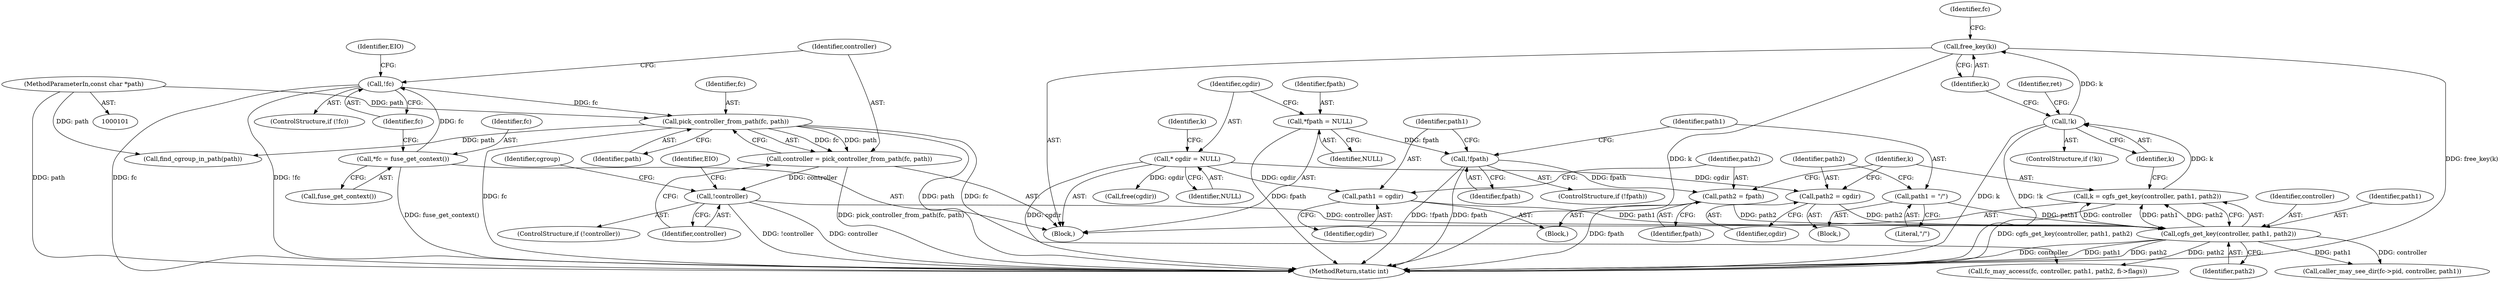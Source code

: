 digraph "0_lxcfs_a8b6c3e0537e90fba3c55910fd1b7229d54a60a7_2@API" {
"1000193" [label="(Call,free_key(k))"];
"1000185" [label="(Call,!k)"];
"1000178" [label="(Call,k = cgfs_get_key(controller, path1, path2))"];
"1000180" [label="(Call,cgfs_get_key(controller, path1, path2))"];
"1000139" [label="(Call,!controller)"];
"1000133" [label="(Call,controller = pick_controller_from_path(fc, path))"];
"1000135" [label="(Call,pick_controller_from_path(fc, path))"];
"1000128" [label="(Call,!fc)"];
"1000123" [label="(Call,*fc = fuse_get_context())"];
"1000102" [label="(MethodParameterIn,const char *path)"];
"1000172" [label="(Call,path1 = cgdir)"];
"1000113" [label="(Call,* cgdir = NULL)"];
"1000164" [label="(Call,path1 = \"/\")"];
"1000167" [label="(Call,path2 = cgdir)"];
"1000175" [label="(Call,path2 = fpath)"];
"1000161" [label="(Call,!fpath)"];
"1000107" [label="(Call,*fpath = NULL)"];
"1000185" [label="(Call,!k)"];
"1000166" [label="(Literal,\"/\")"];
"1000160" [label="(ControlStructure,if (!fpath))"];
"1000135" [label="(Call,pick_controller_from_path(fc, path))"];
"1000119" [label="(Identifier,k)"];
"1000104" [label="(Block,)"];
"1000138" [label="(ControlStructure,if (!controller))"];
"1000197" [label="(Call,caller_may_see_dir(fc->pid, controller, path1))"];
"1000288" [label="(MethodReturn,static int)"];
"1000128" [label="(Call,!fc)"];
"1000129" [label="(Identifier,fc)"];
"1000163" [label="(Block,)"];
"1000146" [label="(Call,find_cgroup_in_path(path))"];
"1000161" [label="(Call,!fpath)"];
"1000115" [label="(Identifier,NULL)"];
"1000175" [label="(Call,path2 = fpath)"];
"1000127" [label="(ControlStructure,if (!fc))"];
"1000132" [label="(Identifier,EIO)"];
"1000162" [label="(Identifier,fpath)"];
"1000194" [label="(Identifier,k)"];
"1000199" [label="(Identifier,fc)"];
"1000176" [label="(Identifier,path2)"];
"1000177" [label="(Identifier,fpath)"];
"1000169" [label="(Identifier,cgdir)"];
"1000179" [label="(Identifier,k)"];
"1000189" [label="(Identifier,ret)"];
"1000108" [label="(Identifier,fpath)"];
"1000211" [label="(Call,fc_may_access(fc, controller, path1, path2, fi->flags))"];
"1000136" [label="(Identifier,fc)"];
"1000107" [label="(Call,*fpath = NULL)"];
"1000125" [label="(Call,fuse_get_context())"];
"1000109" [label="(Identifier,NULL)"];
"1000165" [label="(Identifier,path1)"];
"1000168" [label="(Identifier,path2)"];
"1000140" [label="(Identifier,controller)"];
"1000143" [label="(Identifier,EIO)"];
"1000181" [label="(Identifier,controller)"];
"1000167" [label="(Call,path2 = cgdir)"];
"1000134" [label="(Identifier,controller)"];
"1000174" [label="(Identifier,cgdir)"];
"1000133" [label="(Call,controller = pick_controller_from_path(fc, path))"];
"1000102" [label="(MethodParameterIn,const char *path)"];
"1000164" [label="(Call,path1 = \"/\")"];
"1000184" [label="(ControlStructure,if (!k))"];
"1000178" [label="(Call,k = cgfs_get_key(controller, path1, path2))"];
"1000182" [label="(Identifier,path1)"];
"1000172" [label="(Call,path1 = cgdir)"];
"1000113" [label="(Call,* cgdir = NULL)"];
"1000173" [label="(Identifier,path1)"];
"1000186" [label="(Identifier,k)"];
"1000114" [label="(Identifier,cgdir)"];
"1000284" [label="(Call,free(cgdir))"];
"1000145" [label="(Identifier,cgroup)"];
"1000180" [label="(Call,cgfs_get_key(controller, path1, path2))"];
"1000183" [label="(Identifier,path2)"];
"1000193" [label="(Call,free_key(k))"];
"1000139" [label="(Call,!controller)"];
"1000137" [label="(Identifier,path)"];
"1000171" [label="(Block,)"];
"1000123" [label="(Call,*fc = fuse_get_context())"];
"1000124" [label="(Identifier,fc)"];
"1000193" -> "1000104"  [label="AST: "];
"1000193" -> "1000194"  [label="CFG: "];
"1000194" -> "1000193"  [label="AST: "];
"1000199" -> "1000193"  [label="CFG: "];
"1000193" -> "1000288"  [label="DDG: k"];
"1000193" -> "1000288"  [label="DDG: free_key(k)"];
"1000185" -> "1000193"  [label="DDG: k"];
"1000185" -> "1000184"  [label="AST: "];
"1000185" -> "1000186"  [label="CFG: "];
"1000186" -> "1000185"  [label="AST: "];
"1000189" -> "1000185"  [label="CFG: "];
"1000194" -> "1000185"  [label="CFG: "];
"1000185" -> "1000288"  [label="DDG: !k"];
"1000185" -> "1000288"  [label="DDG: k"];
"1000178" -> "1000185"  [label="DDG: k"];
"1000178" -> "1000104"  [label="AST: "];
"1000178" -> "1000180"  [label="CFG: "];
"1000179" -> "1000178"  [label="AST: "];
"1000180" -> "1000178"  [label="AST: "];
"1000186" -> "1000178"  [label="CFG: "];
"1000178" -> "1000288"  [label="DDG: cgfs_get_key(controller, path1, path2)"];
"1000180" -> "1000178"  [label="DDG: controller"];
"1000180" -> "1000178"  [label="DDG: path1"];
"1000180" -> "1000178"  [label="DDG: path2"];
"1000180" -> "1000183"  [label="CFG: "];
"1000181" -> "1000180"  [label="AST: "];
"1000182" -> "1000180"  [label="AST: "];
"1000183" -> "1000180"  [label="AST: "];
"1000180" -> "1000288"  [label="DDG: controller"];
"1000180" -> "1000288"  [label="DDG: path1"];
"1000180" -> "1000288"  [label="DDG: path2"];
"1000139" -> "1000180"  [label="DDG: controller"];
"1000172" -> "1000180"  [label="DDG: path1"];
"1000164" -> "1000180"  [label="DDG: path1"];
"1000167" -> "1000180"  [label="DDG: path2"];
"1000175" -> "1000180"  [label="DDG: path2"];
"1000180" -> "1000197"  [label="DDG: controller"];
"1000180" -> "1000197"  [label="DDG: path1"];
"1000180" -> "1000211"  [label="DDG: path2"];
"1000139" -> "1000138"  [label="AST: "];
"1000139" -> "1000140"  [label="CFG: "];
"1000140" -> "1000139"  [label="AST: "];
"1000143" -> "1000139"  [label="CFG: "];
"1000145" -> "1000139"  [label="CFG: "];
"1000139" -> "1000288"  [label="DDG: !controller"];
"1000139" -> "1000288"  [label="DDG: controller"];
"1000133" -> "1000139"  [label="DDG: controller"];
"1000133" -> "1000104"  [label="AST: "];
"1000133" -> "1000135"  [label="CFG: "];
"1000134" -> "1000133"  [label="AST: "];
"1000135" -> "1000133"  [label="AST: "];
"1000140" -> "1000133"  [label="CFG: "];
"1000133" -> "1000288"  [label="DDG: pick_controller_from_path(fc, path)"];
"1000135" -> "1000133"  [label="DDG: fc"];
"1000135" -> "1000133"  [label="DDG: path"];
"1000135" -> "1000137"  [label="CFG: "];
"1000136" -> "1000135"  [label="AST: "];
"1000137" -> "1000135"  [label="AST: "];
"1000135" -> "1000288"  [label="DDG: fc"];
"1000135" -> "1000288"  [label="DDG: path"];
"1000128" -> "1000135"  [label="DDG: fc"];
"1000102" -> "1000135"  [label="DDG: path"];
"1000135" -> "1000146"  [label="DDG: path"];
"1000135" -> "1000211"  [label="DDG: fc"];
"1000128" -> "1000127"  [label="AST: "];
"1000128" -> "1000129"  [label="CFG: "];
"1000129" -> "1000128"  [label="AST: "];
"1000132" -> "1000128"  [label="CFG: "];
"1000134" -> "1000128"  [label="CFG: "];
"1000128" -> "1000288"  [label="DDG: fc"];
"1000128" -> "1000288"  [label="DDG: !fc"];
"1000123" -> "1000128"  [label="DDG: fc"];
"1000123" -> "1000104"  [label="AST: "];
"1000123" -> "1000125"  [label="CFG: "];
"1000124" -> "1000123"  [label="AST: "];
"1000125" -> "1000123"  [label="AST: "];
"1000129" -> "1000123"  [label="CFG: "];
"1000123" -> "1000288"  [label="DDG: fuse_get_context()"];
"1000102" -> "1000101"  [label="AST: "];
"1000102" -> "1000288"  [label="DDG: path"];
"1000102" -> "1000146"  [label="DDG: path"];
"1000172" -> "1000171"  [label="AST: "];
"1000172" -> "1000174"  [label="CFG: "];
"1000173" -> "1000172"  [label="AST: "];
"1000174" -> "1000172"  [label="AST: "];
"1000176" -> "1000172"  [label="CFG: "];
"1000113" -> "1000172"  [label="DDG: cgdir"];
"1000113" -> "1000104"  [label="AST: "];
"1000113" -> "1000115"  [label="CFG: "];
"1000114" -> "1000113"  [label="AST: "];
"1000115" -> "1000113"  [label="AST: "];
"1000119" -> "1000113"  [label="CFG: "];
"1000113" -> "1000288"  [label="DDG: cgdir"];
"1000113" -> "1000167"  [label="DDG: cgdir"];
"1000113" -> "1000284"  [label="DDG: cgdir"];
"1000164" -> "1000163"  [label="AST: "];
"1000164" -> "1000166"  [label="CFG: "];
"1000165" -> "1000164"  [label="AST: "];
"1000166" -> "1000164"  [label="AST: "];
"1000168" -> "1000164"  [label="CFG: "];
"1000167" -> "1000163"  [label="AST: "];
"1000167" -> "1000169"  [label="CFG: "];
"1000168" -> "1000167"  [label="AST: "];
"1000169" -> "1000167"  [label="AST: "];
"1000179" -> "1000167"  [label="CFG: "];
"1000175" -> "1000171"  [label="AST: "];
"1000175" -> "1000177"  [label="CFG: "];
"1000176" -> "1000175"  [label="AST: "];
"1000177" -> "1000175"  [label="AST: "];
"1000179" -> "1000175"  [label="CFG: "];
"1000175" -> "1000288"  [label="DDG: fpath"];
"1000161" -> "1000175"  [label="DDG: fpath"];
"1000161" -> "1000160"  [label="AST: "];
"1000161" -> "1000162"  [label="CFG: "];
"1000162" -> "1000161"  [label="AST: "];
"1000165" -> "1000161"  [label="CFG: "];
"1000173" -> "1000161"  [label="CFG: "];
"1000161" -> "1000288"  [label="DDG: fpath"];
"1000161" -> "1000288"  [label="DDG: !fpath"];
"1000107" -> "1000161"  [label="DDG: fpath"];
"1000107" -> "1000104"  [label="AST: "];
"1000107" -> "1000109"  [label="CFG: "];
"1000108" -> "1000107"  [label="AST: "];
"1000109" -> "1000107"  [label="AST: "];
"1000114" -> "1000107"  [label="CFG: "];
"1000107" -> "1000288"  [label="DDG: fpath"];
}
